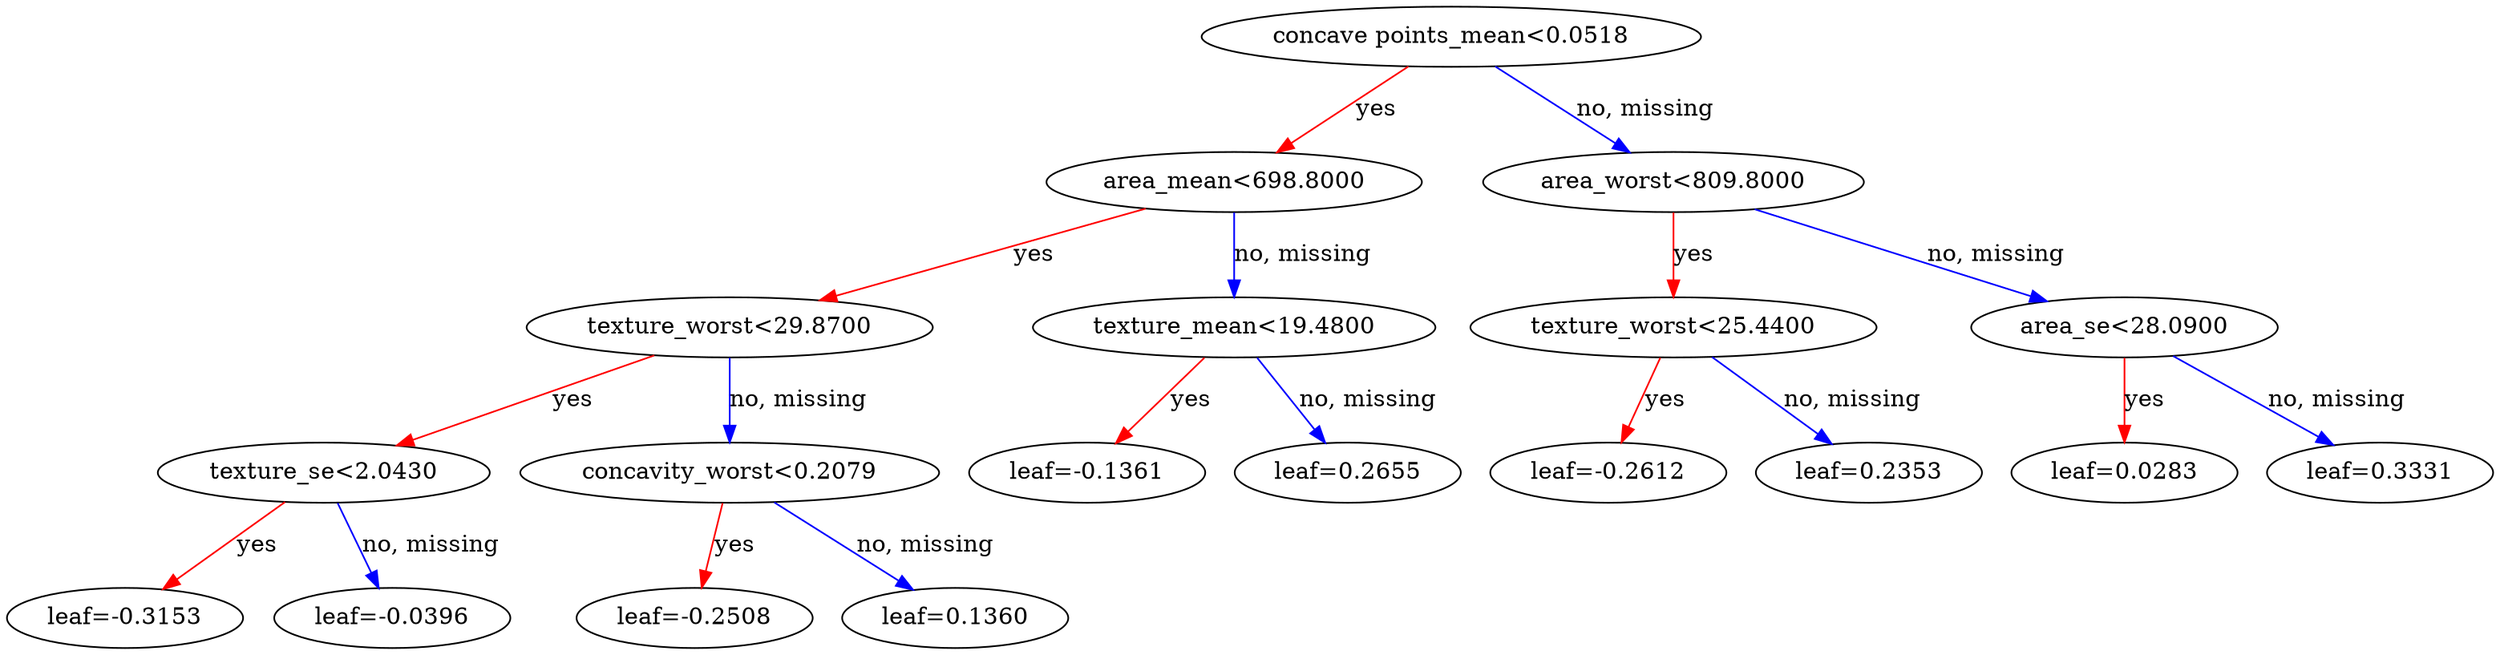 digraph {
    graph [ rankdir=TB ]
    graph [ rankdir="UD" ]

    0 [ label="concave points_mean<0.0518" ]
    0 -> 1 [label="yes" color="#FF0000"]
    0 -> 2 [label="no, missing" color="#0000FF"]

    1 [ label="area_mean<698.8000" ]
    1 -> 3 [label="yes" color="#FF0000"]
    1 -> 4 [label="no, missing" color="#0000FF"]

    3 [ label="texture_worst<29.8700" ]
    3 -> 7 [label="yes" color="#FF0000"]
    3 -> 8 [label="no, missing" color="#0000FF"]

    7 [ label="texture_se<2.0430" ]
    7 -> 15 [label="yes" color="#FF0000"]
    7 -> 16 [label="no, missing" color="#0000FF"]

    15 [ label="leaf=-0.3153" ]

    16 [ label="leaf=-0.0396" ]

    8 [ label="concavity_worst<0.2079" ]
    8 -> 17 [label="yes" color="#FF0000"]
    8 -> 18 [label="no, missing" color="#0000FF"]

    17 [ label="leaf=-0.2508" ]

    18 [ label="leaf=0.1360" ]

    4 [ label="texture_mean<19.4800" ]
    4 -> 9 [label="yes" color="#FF0000"]
    4 -> 10 [label="no, missing" color="#0000FF"]

    9 [ label="leaf=-0.1361" ]

    10 [ label="leaf=0.2655" ]

    2 [ label="area_worst<809.8000" ]
    2 -> 5 [label="yes" color="#FF0000"]
    2 -> 6 [label="no, missing" color="#0000FF"]

    5 [ label="texture_worst<25.4400" ]
    5 -> 11 [label="yes" color="#FF0000"]
    5 -> 12 [label="no, missing" color="#0000FF"]

    11 [ label="leaf=-0.2612" ]

    12 [ label="leaf=0.2353" ]

    6 [ label="area_se<28.0900" ]
    6 -> 13 [label="yes" color="#FF0000"]
    6 -> 14 [label="no, missing" color="#0000FF"]

    13 [ label="leaf=0.0283" ]

    14 [ label="leaf=0.3331" ]
}
